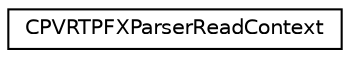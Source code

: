 digraph "Graphical Class Hierarchy"
{
  edge [fontname="Helvetica",fontsize="10",labelfontname="Helvetica",labelfontsize="10"];
  node [fontname="Helvetica",fontsize="10",shape=record];
  rankdir="LR";
  Node1 [label="CPVRTPFXParserReadContext",height=0.2,width=0.4,color="black", fillcolor="white", style="filled",URL="$class_c_p_v_r_t_p_f_x_parser_read_context.html"];
}
